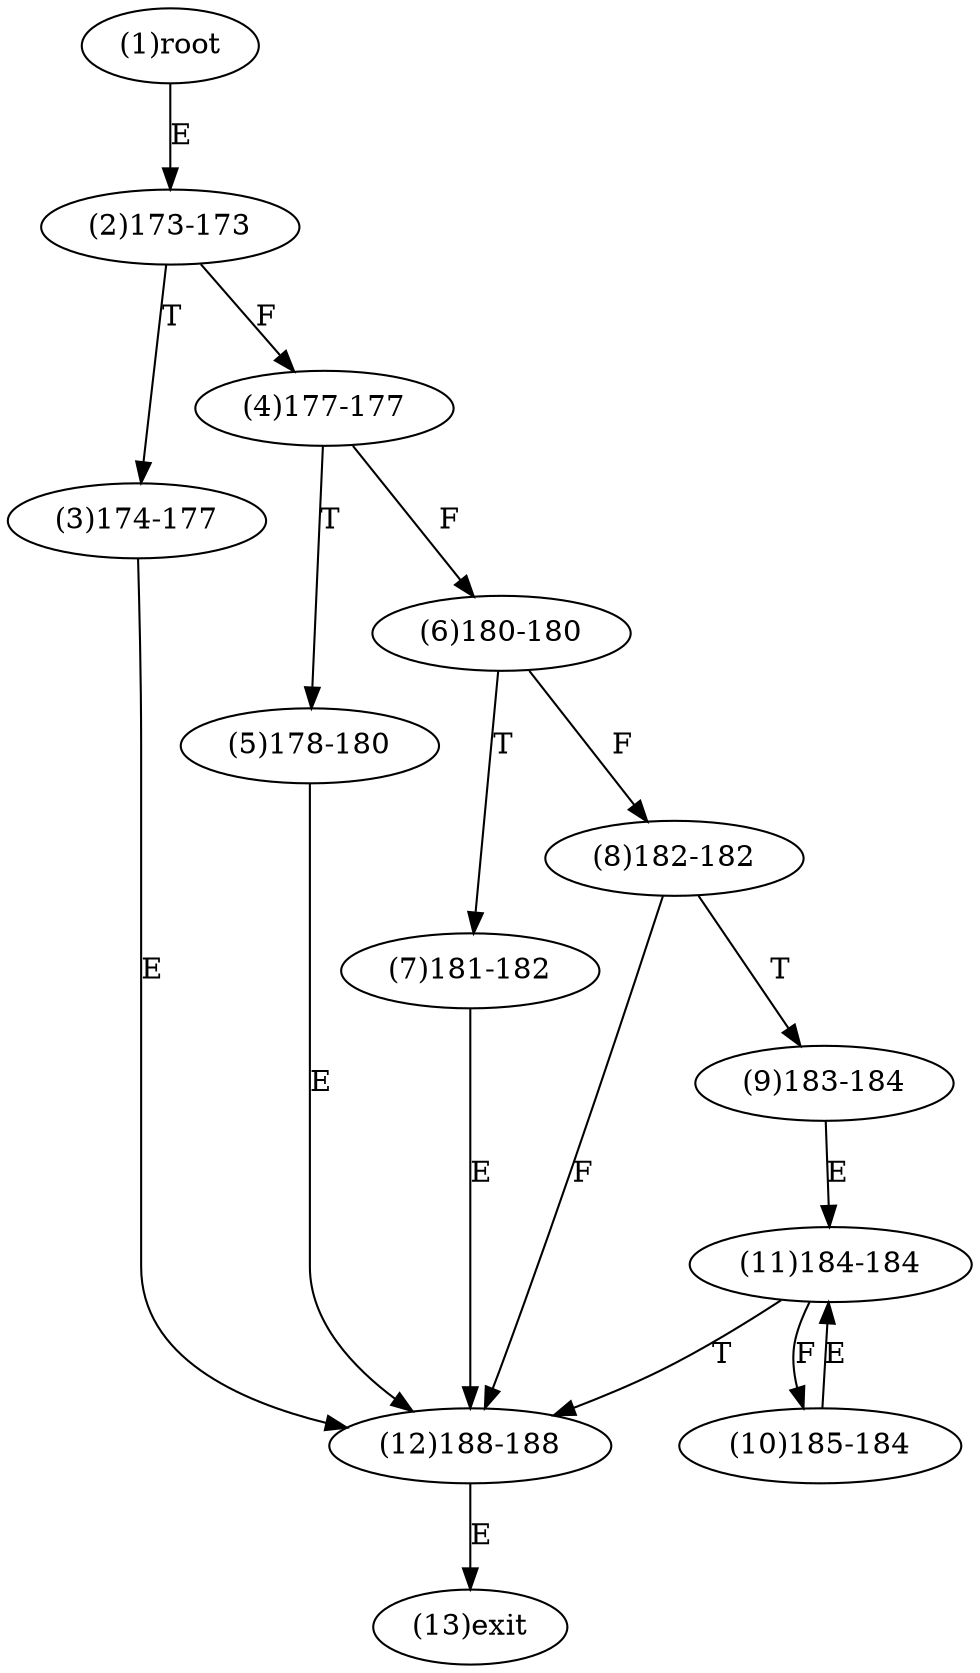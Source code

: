 digraph "" { 
1[ label="(1)root"];
2[ label="(2)173-173"];
3[ label="(3)174-177"];
4[ label="(4)177-177"];
5[ label="(5)178-180"];
6[ label="(6)180-180"];
7[ label="(7)181-182"];
8[ label="(8)182-182"];
9[ label="(9)183-184"];
10[ label="(10)185-184"];
11[ label="(11)184-184"];
12[ label="(12)188-188"];
13[ label="(13)exit"];
1->2[ label="E"];
2->4[ label="F"];
2->3[ label="T"];
3->12[ label="E"];
4->6[ label="F"];
4->5[ label="T"];
5->12[ label="E"];
6->8[ label="F"];
6->7[ label="T"];
7->12[ label="E"];
8->12[ label="F"];
8->9[ label="T"];
9->11[ label="E"];
10->11[ label="E"];
11->10[ label="F"];
11->12[ label="T"];
12->13[ label="E"];
}